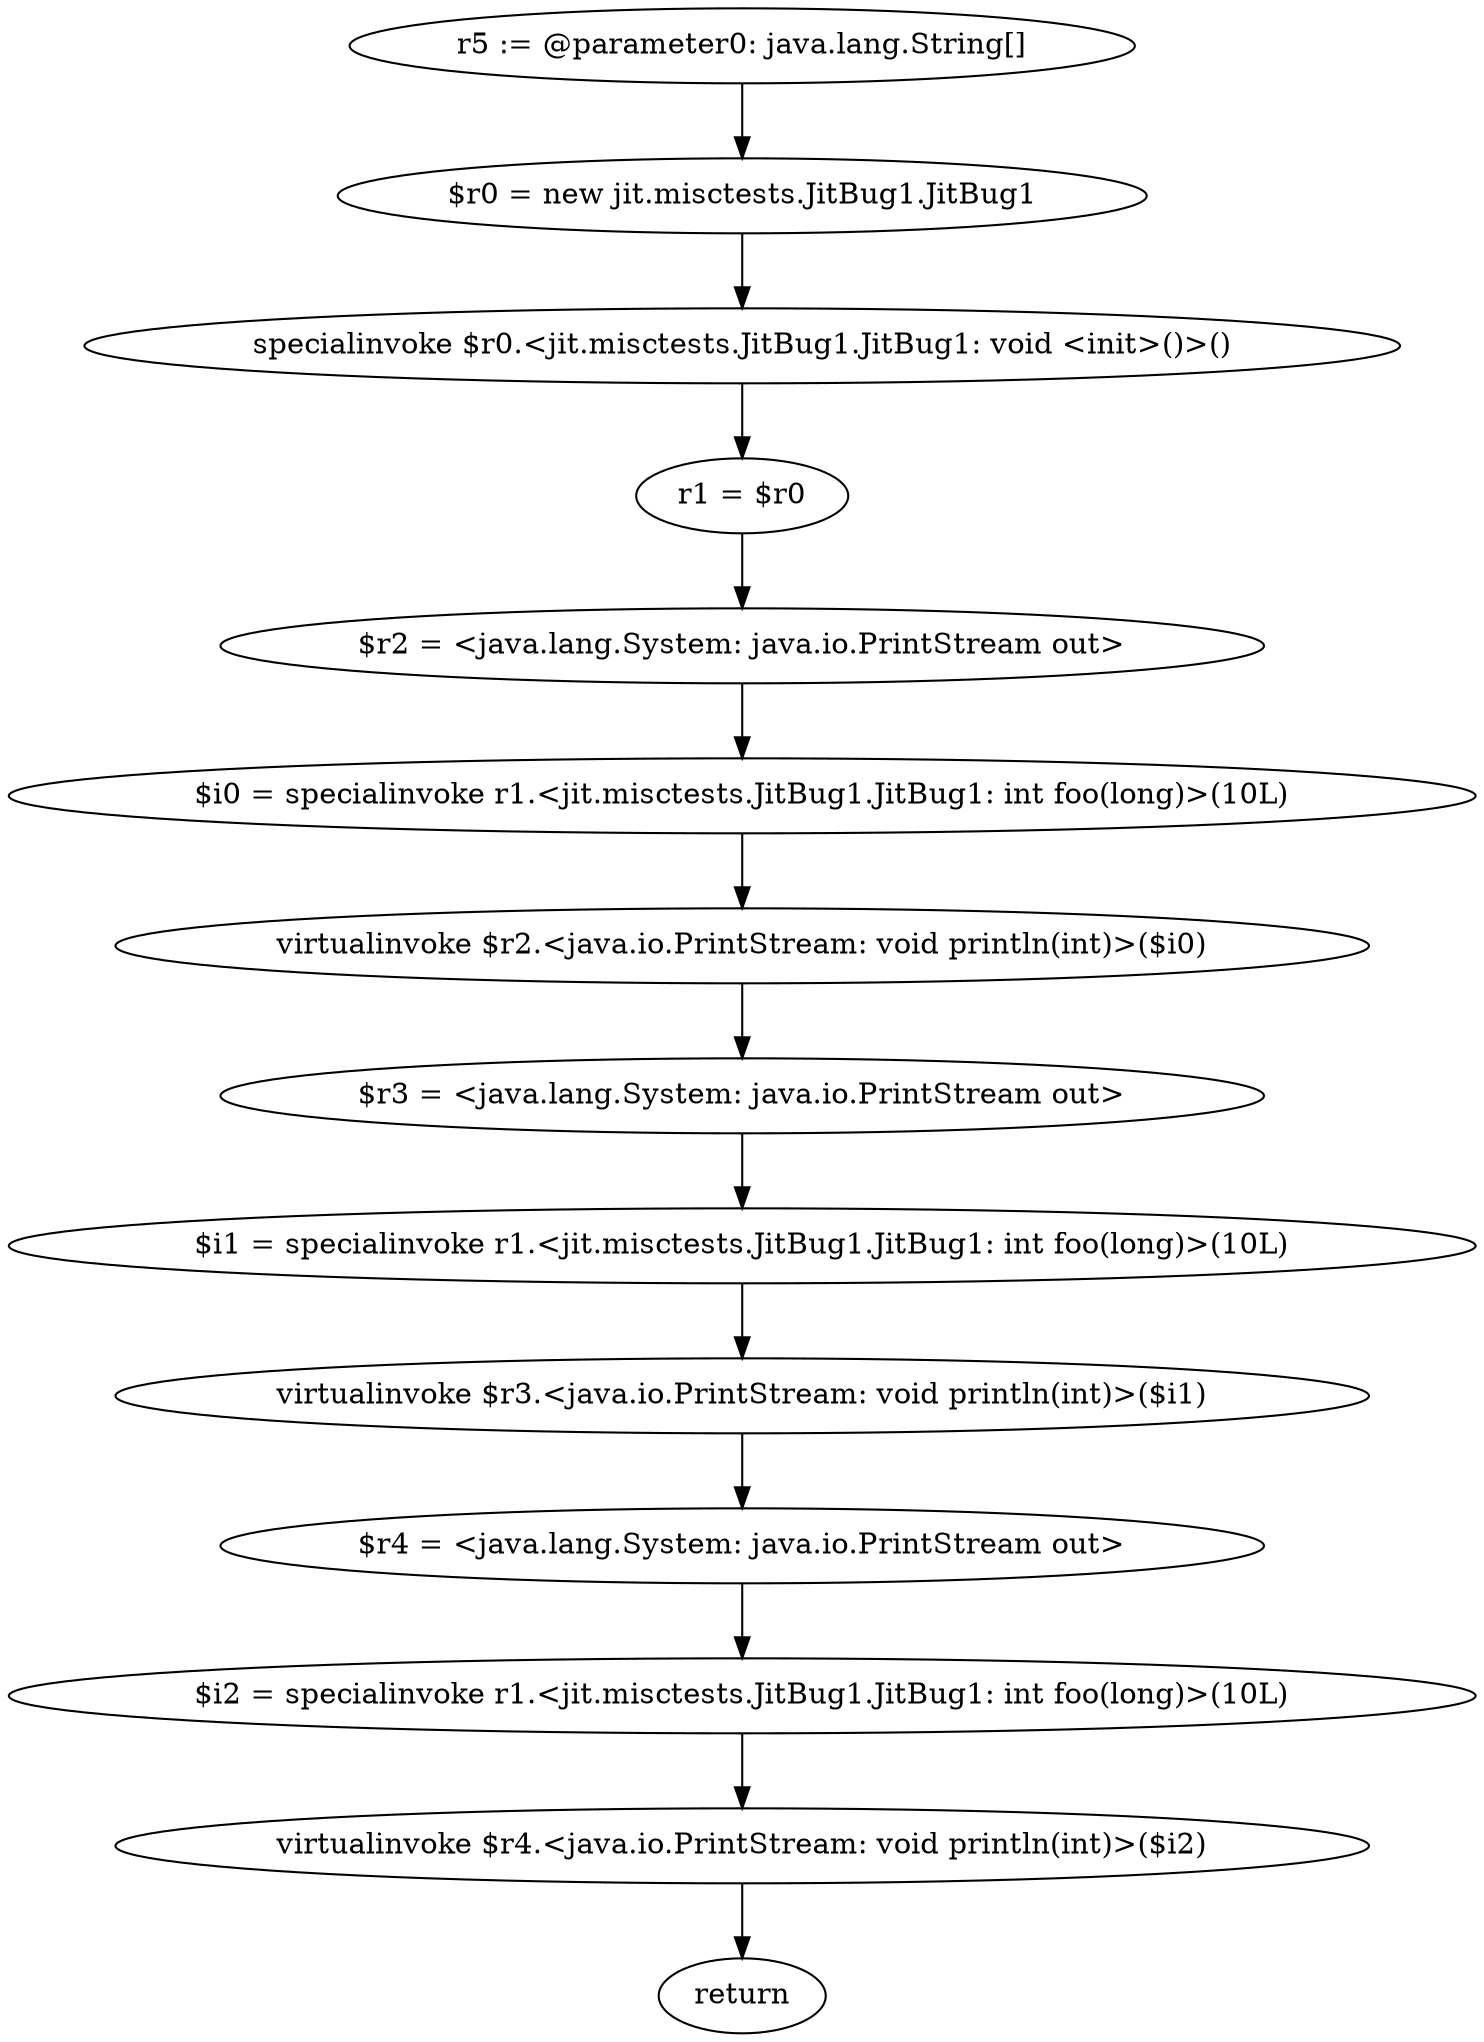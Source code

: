 digraph "unitGraph" {
    "r5 := @parameter0: java.lang.String[]"
    "$r0 = new jit.misctests.JitBug1.JitBug1"
    "specialinvoke $r0.<jit.misctests.JitBug1.JitBug1: void <init>()>()"
    "r1 = $r0"
    "$r2 = <java.lang.System: java.io.PrintStream out>"
    "$i0 = specialinvoke r1.<jit.misctests.JitBug1.JitBug1: int foo(long)>(10L)"
    "virtualinvoke $r2.<java.io.PrintStream: void println(int)>($i0)"
    "$r3 = <java.lang.System: java.io.PrintStream out>"
    "$i1 = specialinvoke r1.<jit.misctests.JitBug1.JitBug1: int foo(long)>(10L)"
    "virtualinvoke $r3.<java.io.PrintStream: void println(int)>($i1)"
    "$r4 = <java.lang.System: java.io.PrintStream out>"
    "$i2 = specialinvoke r1.<jit.misctests.JitBug1.JitBug1: int foo(long)>(10L)"
    "virtualinvoke $r4.<java.io.PrintStream: void println(int)>($i2)"
    "return"
    "r5 := @parameter0: java.lang.String[]"->"$r0 = new jit.misctests.JitBug1.JitBug1";
    "$r0 = new jit.misctests.JitBug1.JitBug1"->"specialinvoke $r0.<jit.misctests.JitBug1.JitBug1: void <init>()>()";
    "specialinvoke $r0.<jit.misctests.JitBug1.JitBug1: void <init>()>()"->"r1 = $r0";
    "r1 = $r0"->"$r2 = <java.lang.System: java.io.PrintStream out>";
    "$r2 = <java.lang.System: java.io.PrintStream out>"->"$i0 = specialinvoke r1.<jit.misctests.JitBug1.JitBug1: int foo(long)>(10L)";
    "$i0 = specialinvoke r1.<jit.misctests.JitBug1.JitBug1: int foo(long)>(10L)"->"virtualinvoke $r2.<java.io.PrintStream: void println(int)>($i0)";
    "virtualinvoke $r2.<java.io.PrintStream: void println(int)>($i0)"->"$r3 = <java.lang.System: java.io.PrintStream out>";
    "$r3 = <java.lang.System: java.io.PrintStream out>"->"$i1 = specialinvoke r1.<jit.misctests.JitBug1.JitBug1: int foo(long)>(10L)";
    "$i1 = specialinvoke r1.<jit.misctests.JitBug1.JitBug1: int foo(long)>(10L)"->"virtualinvoke $r3.<java.io.PrintStream: void println(int)>($i1)";
    "virtualinvoke $r3.<java.io.PrintStream: void println(int)>($i1)"->"$r4 = <java.lang.System: java.io.PrintStream out>";
    "$r4 = <java.lang.System: java.io.PrintStream out>"->"$i2 = specialinvoke r1.<jit.misctests.JitBug1.JitBug1: int foo(long)>(10L)";
    "$i2 = specialinvoke r1.<jit.misctests.JitBug1.JitBug1: int foo(long)>(10L)"->"virtualinvoke $r4.<java.io.PrintStream: void println(int)>($i2)";
    "virtualinvoke $r4.<java.io.PrintStream: void println(int)>($i2)"->"return";
}
